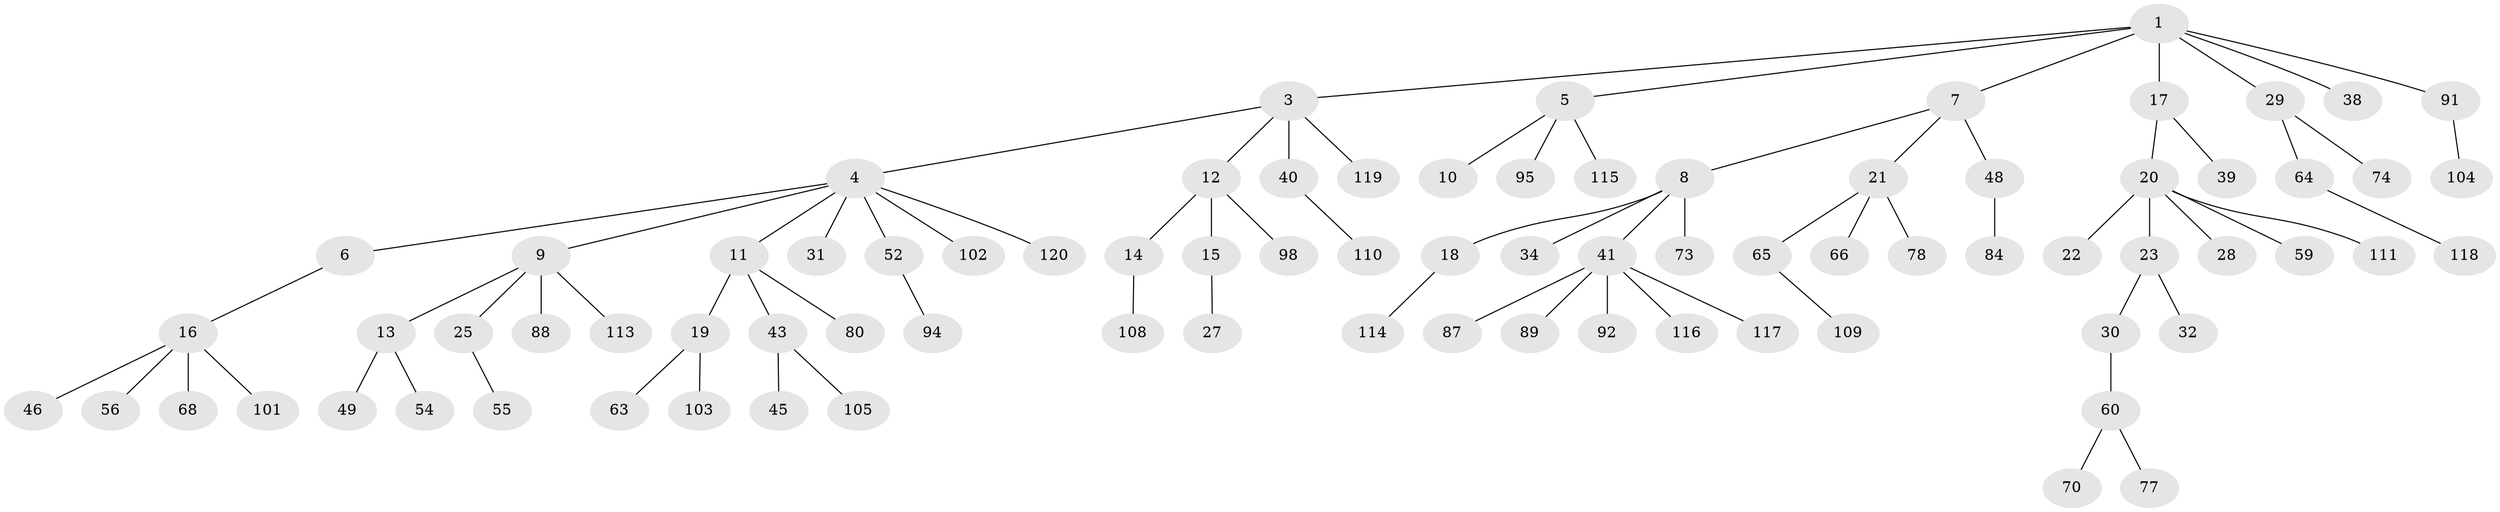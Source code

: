 // Generated by graph-tools (version 1.1) at 2025/24/03/03/25 07:24:06]
// undirected, 82 vertices, 81 edges
graph export_dot {
graph [start="1"]
  node [color=gray90,style=filled];
  1 [super="+2"];
  3;
  4 [super="+50"];
  5 [super="+44"];
  6 [super="+100"];
  7;
  8 [super="+26"];
  9 [super="+24"];
  10;
  11 [super="+51"];
  12 [super="+90"];
  13 [super="+35"];
  14;
  15 [super="+67"];
  16 [super="+37"];
  17;
  18 [super="+47"];
  19 [super="+99"];
  20 [super="+53"];
  21 [super="+36"];
  22;
  23 [super="+75"];
  25 [super="+57"];
  27 [super="+96"];
  28 [super="+33"];
  29 [super="+42"];
  30;
  31 [super="+62"];
  32;
  34;
  38;
  39 [super="+106"];
  40 [super="+58"];
  41 [super="+85"];
  43 [super="+86"];
  45 [super="+71"];
  46 [super="+79"];
  48 [super="+81"];
  49;
  52 [super="+69"];
  54 [super="+82"];
  55;
  56;
  59 [super="+61"];
  60 [super="+76"];
  63;
  64;
  65 [super="+93"];
  66;
  68 [super="+72"];
  70;
  73;
  74;
  77;
  78 [super="+83"];
  80;
  84;
  87;
  88;
  89 [super="+112"];
  91 [super="+97"];
  92;
  94 [super="+107"];
  95;
  98;
  101;
  102;
  103;
  104;
  105;
  108;
  109;
  110;
  111;
  113;
  114;
  115;
  116;
  117;
  118;
  119;
  120;
  1 -- 3;
  1 -- 5;
  1 -- 7;
  1 -- 17;
  1 -- 29;
  1 -- 91;
  1 -- 38;
  3 -- 4;
  3 -- 12;
  3 -- 40;
  3 -- 119;
  4 -- 6;
  4 -- 9;
  4 -- 11;
  4 -- 31;
  4 -- 52;
  4 -- 120;
  4 -- 102;
  5 -- 10;
  5 -- 115;
  5 -- 95;
  6 -- 16;
  7 -- 8;
  7 -- 21;
  7 -- 48;
  8 -- 18;
  8 -- 34;
  8 -- 41;
  8 -- 73;
  9 -- 13;
  9 -- 25;
  9 -- 88;
  9 -- 113;
  11 -- 19;
  11 -- 43;
  11 -- 80;
  12 -- 14;
  12 -- 15;
  12 -- 98;
  13 -- 49;
  13 -- 54;
  14 -- 108;
  15 -- 27;
  16 -- 46;
  16 -- 101;
  16 -- 56;
  16 -- 68;
  17 -- 20;
  17 -- 39;
  18 -- 114;
  19 -- 63;
  19 -- 103;
  20 -- 22;
  20 -- 23;
  20 -- 28;
  20 -- 59;
  20 -- 111;
  21 -- 65;
  21 -- 78;
  21 -- 66;
  23 -- 30;
  23 -- 32;
  25 -- 55;
  29 -- 64;
  29 -- 74;
  30 -- 60;
  40 -- 110;
  41 -- 87;
  41 -- 89;
  41 -- 92;
  41 -- 117;
  41 -- 116;
  43 -- 45;
  43 -- 105;
  48 -- 84;
  52 -- 94;
  60 -- 70;
  60 -- 77;
  64 -- 118;
  65 -- 109;
  91 -- 104;
}

